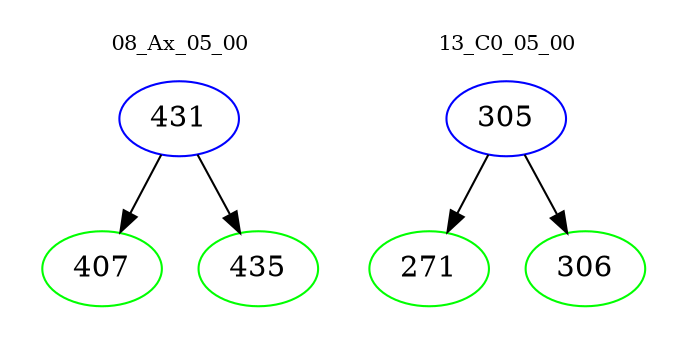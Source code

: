 digraph{
subgraph cluster_0 {
color = white
label = "08_Ax_05_00";
fontsize=10;
T0_431 [label="431", color="blue"]
T0_431 -> T0_407 [color="black"]
T0_407 [label="407", color="green"]
T0_431 -> T0_435 [color="black"]
T0_435 [label="435", color="green"]
}
subgraph cluster_1 {
color = white
label = "13_C0_05_00";
fontsize=10;
T1_305 [label="305", color="blue"]
T1_305 -> T1_271 [color="black"]
T1_271 [label="271", color="green"]
T1_305 -> T1_306 [color="black"]
T1_306 [label="306", color="green"]
}
}
